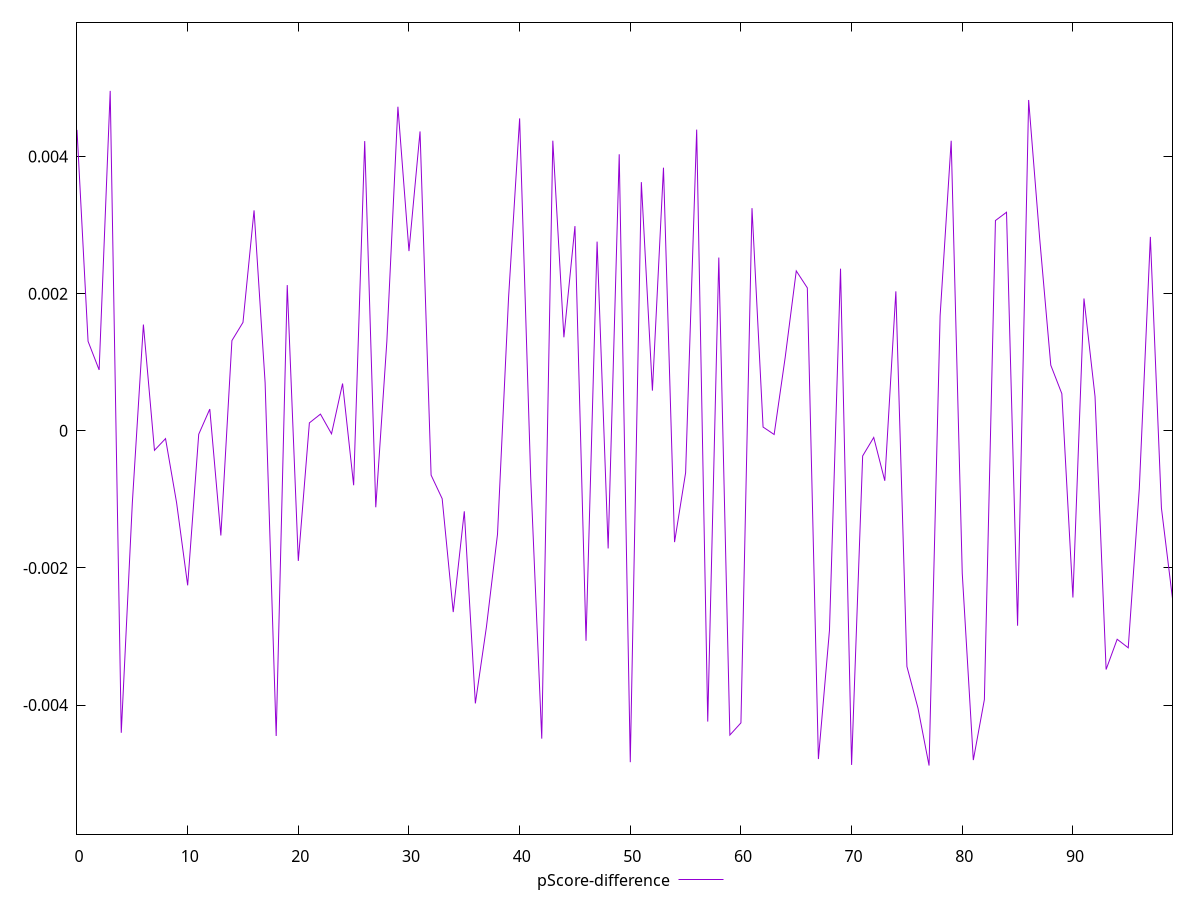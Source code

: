 reset

$pScoreDifference <<EOF
0 0.0043882363977306715
1 0.001304882952383124
2 0.0008879303471955868
3 0.004957106674999712
4 -0.0044037609494047
5 -0.0010520927000592928
6 0.0015495588401861493
7 -0.00028456916749758365
8 -0.00011397994078110596
9 -0.0010487671622071704
10 -0.002253539576721031
11 -0.00005043145337324528
12 0.0003166831152587729
13 -0.0015266338004853441
14 0.0013158228714366393
15 0.0015810122013056316
16 0.0032141735990777187
17 0.0007013704719687763
18 -0.004450535041961599
19 0.0021245743529834105
20 -0.0018969689214553762
21 0.00011557627657954317
22 0.00024342933795692967
23 -0.00004403821768736438
24 0.000689276383849885
25 -0.0007940662011558519
26 0.004224697913464415
27 -0.001115205057374391
28 0.0013002614852140604
29 0.0047258199779453
30 0.0026208701500263394
31 0.00436540915031754
32 -0.0006464427629395697
33 -0.0009895931634629762
34 -0.0026437853532685907
35 -0.0011737282619456169
36 -0.003975125779881961
37 -0.002860038269486831
38 -0.0015099833348109493
39 0.0019416431797054448
40 0.004555786463661948
41 -0.0006787654359708961
42 -0.004489300417844733
43 0.004230869104544094
44 0.0013635754522907662
45 0.0029849306720262647
46 -0.0030624426576977837
47 0.0027591701137902602
48 -0.0017153239560657174
49 0.00403251355540505
50 -0.004832306380332052
51 0.00362645776467041
52 0.0005860161915978157
53 0.003836903293120336
54 -0.0016232082649171586
55 -0.0006116801221855428
56 0.004392459145449473
57 -0.004240013735472142
58 0.0025268366455786576
59 -0.004436626244780528
60 -0.00425881169563495
61 0.0032464789131676774
62 0.000054703180802584406
63 -0.00005390744960899474
64 0.0010713739965853009
65 0.0023317724335132073
66 0.0020841680140389063
67 -0.004786517967455533
68 -0.0029108184643782398
69 0.002364221920687304
70 -0.004872196227093423
71 -0.00036646871744594467
72 -0.00009694400835061345
73 -0.0007286523267584499
74 0.002033181596168998
75 -0.0034370262650978978
76 -0.004044743336718892
77 -0.0048815926570418
78 0.0016765055922963457
79 0.004229680729839036
80 -0.0020793719387505183
81 -0.0048018817347054155
82 -0.003919399133003099
83 0.0030664745942934335
84 0.0031870274788953906
85 -0.0028426428361128346
86 0.004824124569149444
87 0.0027989942137648938
88 0.0009571429277964727
89 0.0005411373475869286
90 -0.0024315208111768127
91 0.0019295933421745182
92 0.0004991010655852612
93 -0.0034809236083425815
94 -0.003039874891581605
95 -0.00316455424520945
96 -0.0008446715701291296
97 0.0028275110983829177
98 -0.001126523145732805
99 -0.0024462567537935076
EOF

set key outside below
set xrange [0:99]
set yrange [-0.0058815926570418:0.005957106674999712]
set trange [-0.0058815926570418:0.005957106674999712]
set terminal svg size 640, 500 enhanced background rgb 'white'
set output "report_00013_2021-02-09T12-04-24.940Z/mainthread-work-breakdown/samples/pages/pScore-difference/values.svg"

plot $pScoreDifference title "pScore-difference" with line

reset
